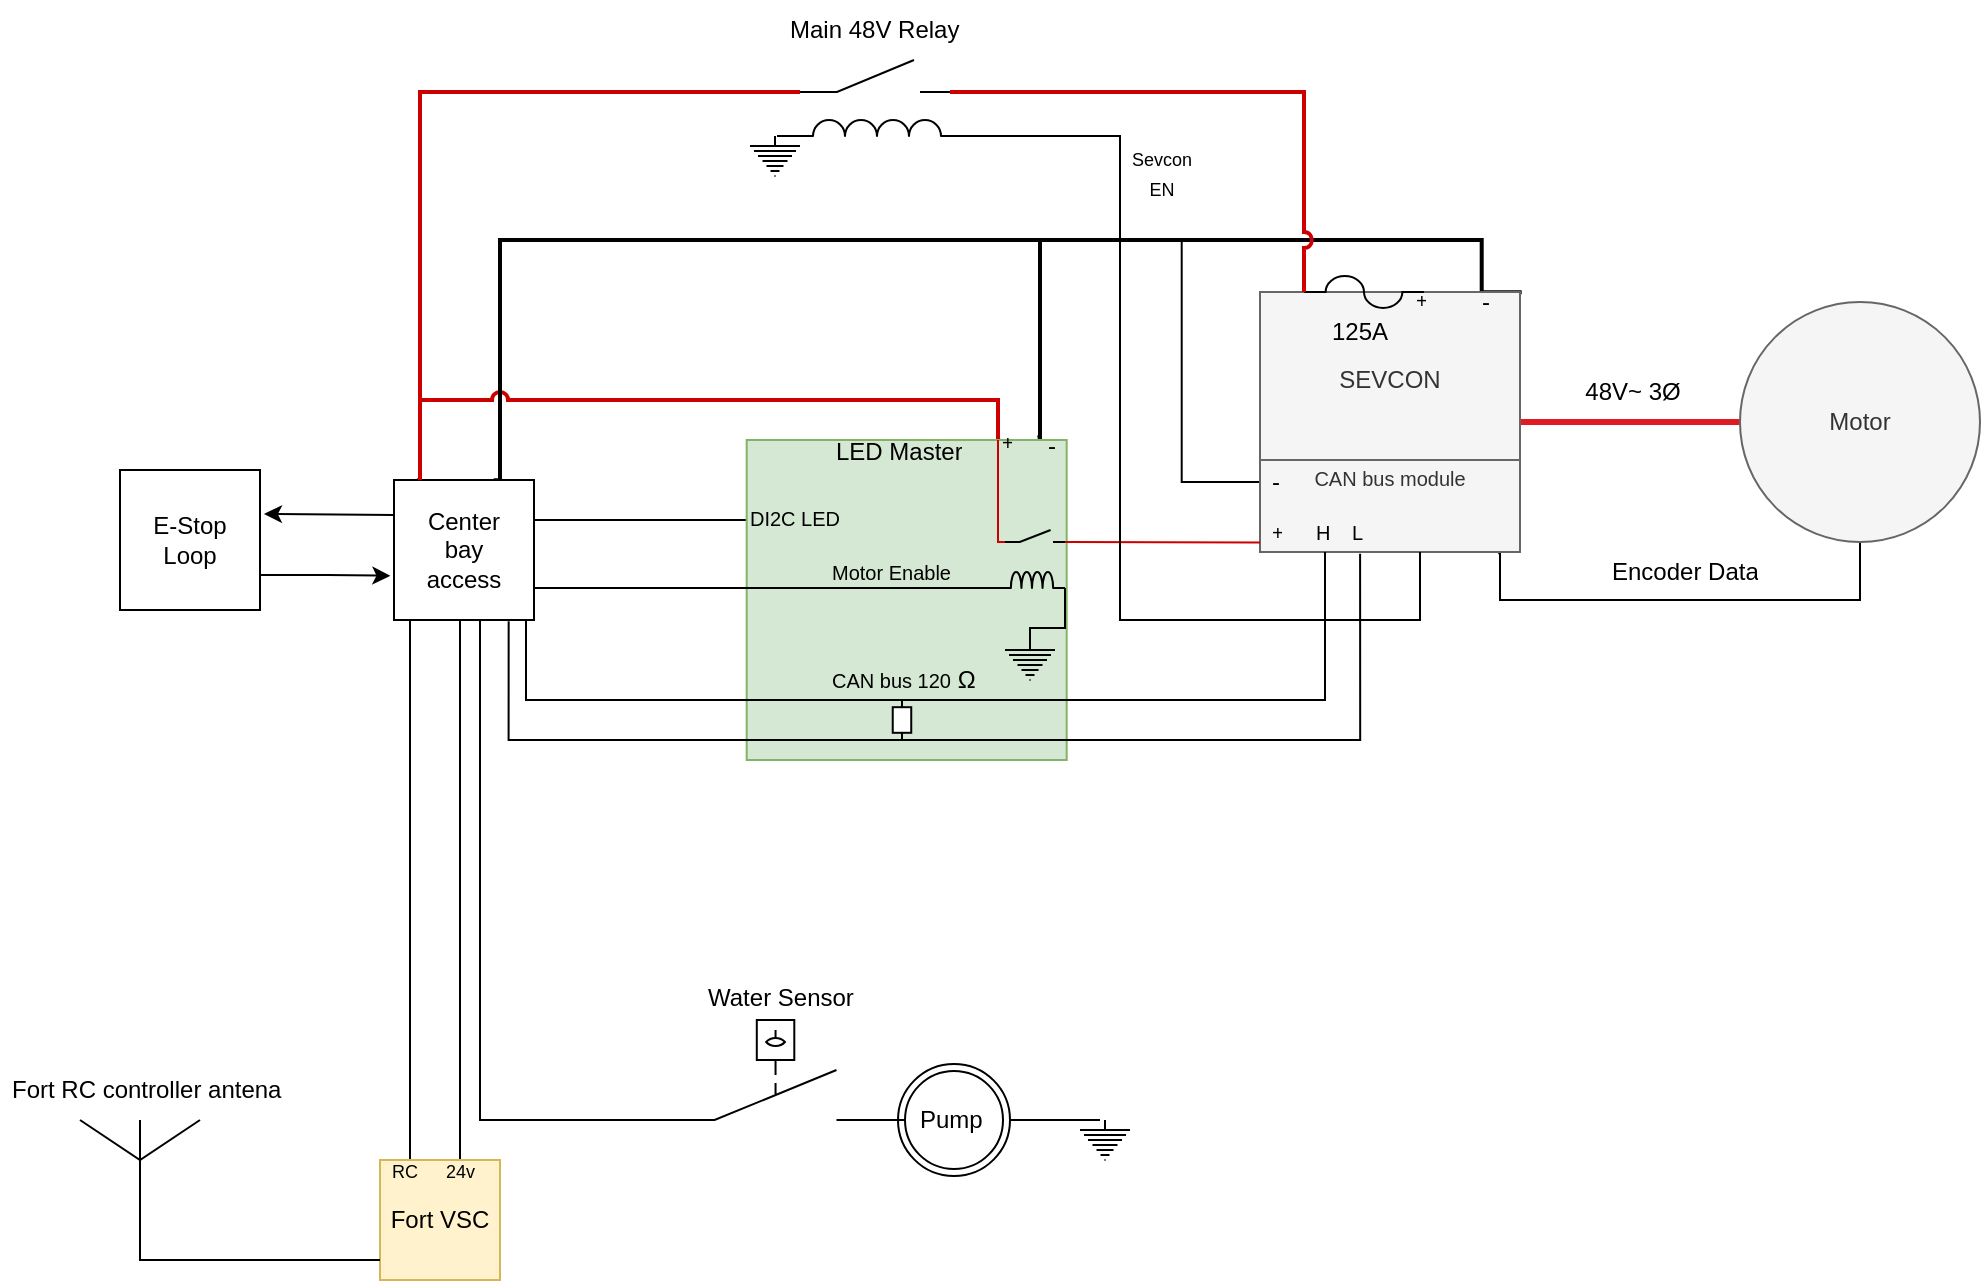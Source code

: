 <mxfile version="28.1.0">
  <diagram id="LeBKHyO7rUtbjxaPR2Ed" name="Page-4">
    <mxGraphModel dx="2262" dy="946" grid="1" gridSize="10" guides="1" tooltips="1" connect="1" arrows="1" fold="1" page="1" pageScale="1" pageWidth="850" pageHeight="1100" math="0" shadow="0">
      <root>
        <mxCell id="0" />
        <mxCell id="1" parent="0" />
        <mxCell id="mqXH41EJy8-WNvLUwuD_-24" style="edgeStyle=orthogonalEdgeStyle;rounded=0;orthogonalLoop=1;jettySize=auto;html=1;entryX=0.868;entryY=0.001;entryDx=0;entryDy=0;endArrow=none;endFill=0;strokeWidth=2;entryPerimeter=0;" parent="1" edge="1">
          <mxGeometry relative="1" as="geometry">
            <Array as="points">
              <mxPoint x="9.84" y="250" />
              <mxPoint x="500.84" y="250" />
              <mxPoint x="500.84" y="276" />
            </Array>
            <mxPoint x="10" y="370.0" as="sourcePoint" />
            <mxPoint x="520.84" y="276.13" as="targetPoint" />
          </mxGeometry>
        </mxCell>
        <mxCell id="mqXH41EJy8-WNvLUwuD_-30" style="edgeStyle=orthogonalEdgeStyle;rounded=0;orthogonalLoop=1;jettySize=auto;html=1;exitX=0.837;exitY=0.999;exitDx=0;exitDy=0;entryX=0.792;entryY=-0.001;entryDx=0;entryDy=0;strokeWidth=2;endArrow=none;endFill=0;strokeColor=light-dark(#CC0000,#CC0000);jumpStyle=arc;entryPerimeter=0;exitPerimeter=0;" parent="1" source="mqXH41EJy8-WNvLUwuD_-3" target="mqXH41EJy8-WNvLUwuD_-7" edge="1">
          <mxGeometry relative="1" as="geometry">
            <Array as="points">
              <mxPoint x="-30" y="370" />
              <mxPoint x="-30" y="330" />
              <mxPoint x="259" y="330" />
            </Array>
          </mxGeometry>
        </mxCell>
        <mxCell id="mqXH41EJy8-WNvLUwuD_-32" style="edgeStyle=orthogonalEdgeStyle;rounded=0;orthogonalLoop=1;jettySize=auto;html=1;exitX=0.288;exitY=0.999;exitDx=0;exitDy=0;entryX=0.914;entryY=-0.015;entryDx=0;entryDy=0;strokeWidth=2;endArrow=none;endFill=0;exitPerimeter=0;entryPerimeter=0;" parent="1" source="mqXH41EJy8-WNvLUwuD_-3" target="mqXH41EJy8-WNvLUwuD_-7" edge="1">
          <mxGeometry relative="1" as="geometry">
            <Array as="points">
              <mxPoint x="10" y="370" />
              <mxPoint x="10" y="250" />
              <mxPoint x="280" y="250" />
              <mxPoint x="280" y="350" />
              <mxPoint x="279" y="350" />
            </Array>
          </mxGeometry>
        </mxCell>
        <mxCell id="mqXH41EJy8-WNvLUwuD_-33" value="" style="edgeStyle=orthogonalEdgeStyle;rounded=0;orthogonalLoop=1;jettySize=auto;html=1;endArrow=none;endFill=0;" parent="1" source="mqXH41EJy8-WNvLUwuD_-3" target="mqXH41EJy8-WNvLUwuD_-7" edge="1">
          <mxGeometry relative="1" as="geometry">
            <Array as="points">
              <mxPoint x="90" y="390" />
              <mxPoint x="90" y="390" />
            </Array>
          </mxGeometry>
        </mxCell>
        <mxCell id="lnx-pCbBLTD2lY4konPg-24" style="edgeStyle=orthogonalEdgeStyle;rounded=0;orthogonalLoop=1;jettySize=auto;html=1;entryX=0.25;entryY=0;entryDx=0;entryDy=0;endArrow=none;endFill=0;" parent="1" source="mqXH41EJy8-WNvLUwuD_-3" target="mqXH41EJy8-WNvLUwuD_-9" edge="1">
          <mxGeometry relative="1" as="geometry">
            <Array as="points">
              <mxPoint x="20" y="440" />
              <mxPoint x="20" y="440" />
            </Array>
          </mxGeometry>
        </mxCell>
        <mxCell id="lnx-pCbBLTD2lY4konPg-33" style="edgeStyle=orthogonalEdgeStyle;rounded=0;orthogonalLoop=1;jettySize=auto;html=1;exitX=0.25;exitY=0;exitDx=0;exitDy=0;entryX=0;entryY=1;entryDx=0;entryDy=0;endArrow=none;endFill=0;" parent="1" source="mqXH41EJy8-WNvLUwuD_-3" target="lnx-pCbBLTD2lY4konPg-32" edge="1">
          <mxGeometry relative="1" as="geometry">
            <Array as="points">
              <mxPoint y="440" />
              <mxPoint y="690" />
              <mxPoint x="91" y="690" />
            </Array>
          </mxGeometry>
        </mxCell>
        <mxCell id="lnx-pCbBLTD2lY4konPg-45" style="edgeStyle=orthogonalEdgeStyle;rounded=0;orthogonalLoop=1;jettySize=auto;html=1;exitX=1;exitY=0.75;exitDx=0;exitDy=0;" parent="1" source="mqXH41EJy8-WNvLUwuD_-3" edge="1">
          <mxGeometry relative="1" as="geometry">
            <mxPoint x="-108" y="387" as="targetPoint" />
          </mxGeometry>
        </mxCell>
        <mxCell id="SZvuEqVyTsBTRvWlSssz-33" style="edgeStyle=orthogonalEdgeStyle;rounded=0;orthogonalLoop=1;jettySize=auto;html=1;exitX=0.25;exitY=1;exitDx=0;exitDy=0;entryX=0;entryY=0.5;entryDx=0;entryDy=0;endArrow=none;endFill=0;" edge="1" parent="1">
          <mxGeometry relative="1" as="geometry">
            <mxPoint x="390.84" y="371" as="targetPoint" />
            <mxPoint x="10.34" y="370" as="sourcePoint" />
            <Array as="points">
              <mxPoint x="10.84" y="250" />
              <mxPoint x="350.84" y="250" />
              <mxPoint x="350.84" y="371" />
            </Array>
          </mxGeometry>
        </mxCell>
        <mxCell id="mqXH41EJy8-WNvLUwuD_-3" value="&lt;div&gt;Center&lt;/div&gt;&lt;div&gt;bay&lt;/div&gt;&lt;div&gt;access&lt;/div&gt;" style="whiteSpace=wrap;html=1;aspect=fixed;direction=west;" parent="1" vertex="1">
          <mxGeometry x="-43" y="370" width="70" height="70" as="geometry" />
        </mxCell>
        <mxCell id="mqXH41EJy8-WNvLUwuD_-16" style="edgeStyle=orthogonalEdgeStyle;rounded=0;orthogonalLoop=1;jettySize=auto;html=1;strokeWidth=3;endArrow=none;endFill=0;strokeColor=light-dark(#e01b24, #ededed);" parent="1" source="mqXH41EJy8-WNvLUwuD_-5" target="mqXH41EJy8-WNvLUwuD_-6" edge="1">
          <mxGeometry relative="1" as="geometry">
            <Array as="points">
              <mxPoint x="510" y="310" />
              <mxPoint x="510" y="310" />
            </Array>
          </mxGeometry>
        </mxCell>
        <mxCell id="mqXH41EJy8-WNvLUwuD_-5" value="&lt;div&gt;&lt;br&gt;&lt;/div&gt;&lt;div&gt;SEVCON&lt;/div&gt;&lt;div&gt;&lt;br&gt;&lt;/div&gt;&lt;div&gt;&lt;br&gt;&lt;/div&gt;&lt;div&gt;&lt;br&gt;&lt;/div&gt;&lt;div&gt;&lt;br&gt;&lt;/div&gt;" style="whiteSpace=wrap;html=1;aspect=fixed;fillColor=#f5f5f5;fontColor=#333333;strokeColor=#666666;" parent="1" vertex="1">
          <mxGeometry x="390" y="276" width="130" height="130" as="geometry" />
        </mxCell>
        <mxCell id="mqXH41EJy8-WNvLUwuD_-19" style="edgeStyle=orthogonalEdgeStyle;rounded=0;orthogonalLoop=1;jettySize=auto;html=1;entryX=0.919;entryY=1.025;entryDx=0;entryDy=0;endArrow=none;endFill=0;entryPerimeter=0;" parent="1" source="mqXH41EJy8-WNvLUwuD_-6" target="SZvuEqVyTsBTRvWlSssz-6" edge="1">
          <mxGeometry relative="1" as="geometry">
            <Array as="points">
              <mxPoint x="690" y="430" />
              <mxPoint x="510" y="430" />
              <mxPoint x="510" y="406" />
            </Array>
          </mxGeometry>
        </mxCell>
        <mxCell id="mqXH41EJy8-WNvLUwuD_-6" value="Motor" style="ellipse;whiteSpace=wrap;html=1;aspect=fixed;fillColor=#f5f5f5;fontColor=#333333;strokeColor=#666666;" parent="1" vertex="1">
          <mxGeometry x="630" y="281" width="120" height="120" as="geometry" />
        </mxCell>
        <mxCell id="mqXH41EJy8-WNvLUwuD_-7" value="" style="whiteSpace=wrap;html=1;aspect=fixed;fillColor=#d5e8d4;strokeColor=#82b366;" parent="1" vertex="1">
          <mxGeometry x="133.34" y="350" width="160" height="160" as="geometry" />
        </mxCell>
        <mxCell id="lnx-pCbBLTD2lY4konPg-16" style="edgeStyle=orthogonalEdgeStyle;rounded=0;orthogonalLoop=1;jettySize=auto;html=1;entryX=0.5;entryY=0;entryDx=0;entryDy=0;endArrow=none;endFill=0;" parent="1" source="mqXH41EJy8-WNvLUwuD_-9" target="mqXH41EJy8-WNvLUwuD_-3" edge="1">
          <mxGeometry relative="1" as="geometry">
            <Array as="points">
              <mxPoint x="-10" y="440" />
            </Array>
          </mxGeometry>
        </mxCell>
        <mxCell id="mqXH41EJy8-WNvLUwuD_-9" value="Fort VSC" style="whiteSpace=wrap;html=1;aspect=fixed;fillColor=#fff2cc;strokeColor=#d6b656;" parent="1" vertex="1">
          <mxGeometry x="-50" y="710" width="60" height="60" as="geometry" />
        </mxCell>
        <mxCell id="mqXH41EJy8-WNvLUwuD_-18" value="&amp;nbsp; 48V~ 3&lt;font style=&quot;font-size: 12px;&quot;&gt;Ø&lt;/font&gt;" style="text;strokeColor=none;fillColor=none;align=left;verticalAlign=middle;spacingLeft=4;spacingRight=4;overflow=hidden;points=[[0,0.5],[1,0.5]];portConstraint=eastwest;rotatable=0;whiteSpace=wrap;html=1;" parent="1" vertex="1">
          <mxGeometry x="540" y="311" width="80" height="30" as="geometry" />
        </mxCell>
        <mxCell id="mqXH41EJy8-WNvLUwuD_-21" value="Encoder Data" style="text;strokeColor=none;fillColor=none;align=left;verticalAlign=middle;spacingLeft=4;spacingRight=4;overflow=hidden;points=[[0,0.5],[1,0.5]];portConstraint=eastwest;rotatable=0;whiteSpace=wrap;html=1;" parent="1" vertex="1">
          <mxGeometry x="560" y="401" width="100" height="30" as="geometry" />
        </mxCell>
        <mxCell id="mqXH41EJy8-WNvLUwuD_-22" style="edgeStyle=orthogonalEdgeStyle;rounded=0;orthogonalLoop=1;jettySize=auto;html=1;strokeColor=light-dark(#CC0000,#CC0000);endArrow=none;endFill=0;strokeWidth=2;entryX=0;entryY=1;entryDx=0;entryDy=0;entryPerimeter=0;" parent="1" source="mqXH41EJy8-WNvLUwuD_-3" target="SZvuEqVyTsBTRvWlSssz-1" edge="1">
          <mxGeometry relative="1" as="geometry">
            <Array as="points">
              <mxPoint x="-30" y="176" />
            </Array>
            <mxPoint x="150" y="205" as="targetPoint" />
          </mxGeometry>
        </mxCell>
        <mxCell id="mqXH41EJy8-WNvLUwuD_-25" value="" style="pointerEvents=1;verticalLabelPosition=bottom;shadow=0;dashed=0;align=center;html=1;verticalAlign=top;shape=mxgraph.electrical.miscellaneous.fuse_4;direction=east;" parent="1" vertex="1">
          <mxGeometry x="412" y="268" width="60" height="16" as="geometry" />
        </mxCell>
        <mxCell id="mqXH41EJy8-WNvLUwuD_-28" value="&lt;div&gt;125A&lt;/div&gt;" style="text;strokeColor=none;fillColor=none;align=left;verticalAlign=middle;spacingLeft=4;spacingRight=4;overflow=hidden;points=[[0,0.5],[1,0.5]];portConstraint=eastwest;rotatable=0;whiteSpace=wrap;html=1;" parent="1" vertex="1">
          <mxGeometry x="420" y="281" width="80" height="30" as="geometry" />
        </mxCell>
        <mxCell id="mqXH41EJy8-WNvLUwuD_-29" style="edgeStyle=orthogonalEdgeStyle;rounded=0;orthogonalLoop=1;jettySize=auto;html=1;entryX=0;entryY=0.5;entryDx=0;entryDy=0;entryPerimeter=0;endArrow=none;endFill=0;strokeWidth=2;strokeColor=light-dark(#CC0000,#CC0000);exitX=1;exitY=1;exitDx=0;exitDy=0;exitPerimeter=0;jumpStyle=arc;" parent="1" source="SZvuEqVyTsBTRvWlSssz-1" target="mqXH41EJy8-WNvLUwuD_-25" edge="1">
          <mxGeometry relative="1" as="geometry">
            <Array as="points">
              <mxPoint x="412" y="176" />
            </Array>
            <mxPoint x="240" y="205" as="sourcePoint" />
          </mxGeometry>
        </mxCell>
        <mxCell id="lnx-pCbBLTD2lY4konPg-2" value="LED Master" style="text;strokeColor=none;fillColor=none;align=left;verticalAlign=middle;spacingLeft=4;spacingRight=4;overflow=hidden;points=[[0,0.5],[1,0.5]];portConstraint=eastwest;rotatable=0;whiteSpace=wrap;html=1;" parent="1" vertex="1">
          <mxGeometry x="172" y="341" width="78" height="30" as="geometry" />
        </mxCell>
        <mxCell id="lnx-pCbBLTD2lY4konPg-3" value="&lt;font style=&quot;font-size: 10px;&quot;&gt;CAN bus 120&lt;/font&gt;&amp;nbsp;&lt;span class=&quot;_97w2Z3njlMm7Og_zyqu4&quot;&gt;Ω&lt;/span&gt;" style="text;strokeColor=none;fillColor=none;align=left;verticalAlign=middle;spacingLeft=4;spacingRight=4;overflow=hidden;points=[[0,0.5],[1,0.5]];portConstraint=eastwest;rotatable=0;whiteSpace=wrap;html=1;" parent="1" vertex="1">
          <mxGeometry x="170" y="455" width="91" height="30" as="geometry" />
        </mxCell>
        <mxCell id="lnx-pCbBLTD2lY4konPg-4" value="&lt;font style=&quot;font-size: 10px;&quot;&gt;Motor Enable&lt;/font&gt;" style="text;strokeColor=none;fillColor=none;align=left;verticalAlign=middle;spacingLeft=4;spacingRight=4;overflow=hidden;points=[[0,0.5],[1,0.5]];portConstraint=eastwest;rotatable=0;whiteSpace=wrap;html=1;" parent="1" vertex="1">
          <mxGeometry x="170" y="401" width="71" height="30" as="geometry" />
        </mxCell>
        <mxCell id="lnx-pCbBLTD2lY4konPg-23" value="&lt;font style=&quot;font-size: 9px;&quot;&gt;24v&lt;/font&gt;" style="text;strokeColor=none;fillColor=none;align=left;verticalAlign=middle;spacingLeft=4;spacingRight=4;overflow=hidden;points=[[0,0.5],[1,0.5]];portConstraint=eastwest;rotatable=0;whiteSpace=wrap;html=1;" parent="1" vertex="1">
          <mxGeometry x="-23.5" y="700" width="31" height="30" as="geometry" />
        </mxCell>
        <mxCell id="lnx-pCbBLTD2lY4konPg-25" value="&lt;font style=&quot;font-size: 9px;&quot;&gt;RC&lt;/font&gt;" style="text;strokeColor=none;fillColor=none;align=left;verticalAlign=middle;spacingLeft=4;spacingRight=4;overflow=hidden;points=[[0,0.5],[1,0.5]];portConstraint=eastwest;rotatable=0;whiteSpace=wrap;html=1;" parent="1" vertex="1">
          <mxGeometry x="-50" y="700" width="30" height="30" as="geometry" />
        </mxCell>
        <mxCell id="lnx-pCbBLTD2lY4konPg-27" value="" style="verticalLabelPosition=bottom;shadow=0;dashed=0;align=center;html=1;verticalAlign=top;shape=mxgraph.electrical.radio.aerial_-_antenna_1;" parent="1" vertex="1">
          <mxGeometry x="-200" y="690" width="60" height="50" as="geometry" />
        </mxCell>
        <mxCell id="lnx-pCbBLTD2lY4konPg-28" value="Fort RC controller antena" style="text;strokeColor=none;fillColor=none;align=left;verticalAlign=middle;spacingLeft=4;spacingRight=4;overflow=hidden;points=[[0,0.5],[1,0.5]];portConstraint=eastwest;rotatable=0;whiteSpace=wrap;html=1;" parent="1" vertex="1">
          <mxGeometry x="-240" y="660" width="165" height="30" as="geometry" />
        </mxCell>
        <mxCell id="lnx-pCbBLTD2lY4konPg-29" value="" style="edgeStyle=orthogonalEdgeStyle;rounded=0;orthogonalLoop=1;jettySize=auto;html=1;endArrow=none;endFill=0;entryX=0;entryY=1;entryDx=0;entryDy=0;entryPerimeter=0;" parent="1" edge="1" target="SZvuEqVyTsBTRvWlSssz-16" source="mqXH41EJy8-WNvLUwuD_-3">
          <mxGeometry relative="1" as="geometry">
            <mxPoint x="70" y="424.25" as="sourcePoint" />
            <mxPoint x="133" y="424" as="targetPoint" />
            <Array as="points">
              <mxPoint x="140" y="424" />
              <mxPoint x="140" y="424" />
            </Array>
          </mxGeometry>
        </mxCell>
        <mxCell id="lnx-pCbBLTD2lY4konPg-30" value="" style="verticalLabelPosition=bottom;shadow=0;dashed=0;align=center;html=1;verticalAlign=top;shape=mxgraph.electrical.rot_mech.synchro;direction=south;" parent="1" vertex="1">
          <mxGeometry x="202" y="662" width="70" height="56" as="geometry" />
        </mxCell>
        <mxCell id="lnx-pCbBLTD2lY4konPg-32" value="" style="html=1;shape=mxgraph.electrical.electro-mechanical.liquidLevelActuatedSwitch2;aspect=fixed;elSwitchState=off;" parent="1" vertex="1">
          <mxGeometry x="89.18" y="640" width="117.19" height="50" as="geometry" />
        </mxCell>
        <mxCell id="lnx-pCbBLTD2lY4konPg-34" value="Water Sensor" style="text;strokeColor=none;fillColor=none;align=left;verticalAlign=middle;spacingLeft=4;spacingRight=4;overflow=hidden;points=[[0,0.5],[1,0.5]];portConstraint=eastwest;rotatable=0;whiteSpace=wrap;html=1;" parent="1" vertex="1">
          <mxGeometry x="108" y="619" width="115" height="20" as="geometry" />
        </mxCell>
        <mxCell id="lnx-pCbBLTD2lY4konPg-35" value="Pump" style="text;strokeColor=none;fillColor=none;align=left;verticalAlign=middle;spacingLeft=4;spacingRight=4;overflow=hidden;points=[[0,0.5],[1,0.5]];portConstraint=eastwest;rotatable=0;whiteSpace=wrap;html=1;" parent="1" vertex="1">
          <mxGeometry x="213.5" y="680" width="47" height="20" as="geometry" />
        </mxCell>
        <mxCell id="lnx-pCbBLTD2lY4konPg-43" value="" style="pointerEvents=1;verticalLabelPosition=bottom;shadow=0;dashed=0;align=center;html=1;verticalAlign=top;shape=mxgraph.electrical.signal_sources.protective_earth;direction=east;" parent="1" vertex="1">
          <mxGeometry x="300" y="690" width="25" height="20" as="geometry" />
        </mxCell>
        <mxCell id="lnx-pCbBLTD2lY4konPg-46" value="&lt;div&gt;E-Stop&lt;/div&gt;&lt;div&gt;Loop&lt;/div&gt;" style="whiteSpace=wrap;html=1;aspect=fixed;direction=west;" parent="1" vertex="1">
          <mxGeometry x="-180" y="365" width="70" height="70" as="geometry" />
        </mxCell>
        <mxCell id="lnx-pCbBLTD2lY4konPg-48" style="edgeStyle=orthogonalEdgeStyle;rounded=0;orthogonalLoop=1;jettySize=auto;html=1;exitX=0;exitY=0.25;exitDx=0;exitDy=0;entryX=1.026;entryY=0.316;entryDx=0;entryDy=0;entryPerimeter=0;" parent="1" source="lnx-pCbBLTD2lY4konPg-46" target="mqXH41EJy8-WNvLUwuD_-3" edge="1">
          <mxGeometry relative="1" as="geometry" />
        </mxCell>
        <mxCell id="SZvuEqVyTsBTRvWlSssz-1" value="" style="pointerEvents=1;verticalLabelPosition=bottom;shadow=0;dashed=0;align=center;html=1;verticalAlign=top;shape=mxgraph.electrical.electro-mechanical.make_contact;" vertex="1" parent="1">
          <mxGeometry x="160" y="160" width="75" height="16" as="geometry" />
        </mxCell>
        <mxCell id="SZvuEqVyTsBTRvWlSssz-2" value="&lt;font style=&quot;font-size: 10px;&quot;&gt;+&lt;/font&gt;" style="text;strokeColor=none;fillColor=none;align=left;verticalAlign=middle;spacingLeft=4;spacingRight=4;overflow=hidden;points=[[0,0.5],[1,0.5]];portConstraint=eastwest;rotatable=0;whiteSpace=wrap;html=1;" vertex="1" parent="1">
          <mxGeometry x="462" y="270" width="15" height="20" as="geometry" />
        </mxCell>
        <mxCell id="SZvuEqVyTsBTRvWlSssz-3" value="-" style="text;strokeColor=none;fillColor=none;align=left;verticalAlign=middle;spacingLeft=4;spacingRight=4;overflow=hidden;points=[[0,0.5],[1,0.5]];portConstraint=eastwest;rotatable=0;whiteSpace=wrap;html=1;" vertex="1" parent="1">
          <mxGeometry x="495" y="271" width="15" height="20" as="geometry" />
        </mxCell>
        <mxCell id="SZvuEqVyTsBTRvWlSssz-4" value="" style="pointerEvents=1;verticalLabelPosition=bottom;shadow=0;dashed=0;align=center;html=1;verticalAlign=top;shape=mxgraph.electrical.inductors.inductor_3;" vertex="1" parent="1">
          <mxGeometry x="148.5" y="190" width="100" height="8" as="geometry" />
        </mxCell>
        <mxCell id="SZvuEqVyTsBTRvWlSssz-5" value="" style="pointerEvents=1;verticalLabelPosition=bottom;shadow=0;dashed=0;align=center;html=1;verticalAlign=top;shape=mxgraph.electrical.signal_sources.protective_earth;" vertex="1" parent="1">
          <mxGeometry x="135" y="198" width="25" height="20" as="geometry" />
        </mxCell>
        <mxCell id="SZvuEqVyTsBTRvWlSssz-6" value="&lt;div&gt;&lt;font style=&quot;font-size: 10px;&quot;&gt;CAN bus module&lt;/font&gt;&lt;/div&gt;&lt;div&gt;&lt;br&gt;&lt;/div&gt;&lt;div&gt;&lt;br&gt;&lt;/div&gt;" style="rounded=0;whiteSpace=wrap;html=1;fillColor=#f5f5f5;fontColor=#333333;strokeColor=#666666;" vertex="1" parent="1">
          <mxGeometry x="390" y="360" width="130" height="46" as="geometry" />
        </mxCell>
        <mxCell id="SZvuEqVyTsBTRvWlSssz-9" value="&lt;font style=&quot;font-size: 10px;&quot;&gt;DI2C LED&lt;/font&gt;" style="text;strokeColor=none;fillColor=none;align=left;verticalAlign=middle;spacingLeft=4;spacingRight=4;overflow=hidden;points=[[0,0.5],[1,0.5]];portConstraint=eastwest;rotatable=0;whiteSpace=wrap;html=1;" vertex="1" parent="1">
          <mxGeometry x="129" y="374" width="61" height="30" as="geometry" />
        </mxCell>
        <mxCell id="SZvuEqVyTsBTRvWlSssz-10" value="Main 48V Relay" style="text;strokeColor=none;fillColor=none;align=left;verticalAlign=middle;spacingLeft=4;spacingRight=4;overflow=hidden;points=[[0,0.5],[1,0.5]];portConstraint=eastwest;rotatable=0;whiteSpace=wrap;html=1;" vertex="1" parent="1">
          <mxGeometry x="148.5" y="130" width="95" height="30" as="geometry" />
        </mxCell>
        <mxCell id="SZvuEqVyTsBTRvWlSssz-13" style="edgeStyle=orthogonalEdgeStyle;rounded=0;orthogonalLoop=1;jettySize=auto;html=1;exitX=0.5;exitY=0;exitDx=0;exitDy=0;exitPerimeter=0;endArrow=none;endFill=0;" edge="1" parent="1" source="lnx-pCbBLTD2lY4konPg-30">
          <mxGeometry relative="1" as="geometry">
            <mxPoint x="310" y="690" as="targetPoint" />
          </mxGeometry>
        </mxCell>
        <mxCell id="SZvuEqVyTsBTRvWlSssz-14" value="&lt;font style=&quot;font-size: 10px;&quot;&gt;+&lt;/font&gt;" style="text;strokeColor=none;fillColor=none;align=left;verticalAlign=middle;spacingLeft=4;spacingRight=4;overflow=hidden;points=[[0,0.5],[1,0.5]];portConstraint=eastwest;rotatable=0;whiteSpace=wrap;html=1;" vertex="1" parent="1">
          <mxGeometry x="255" y="341" width="15" height="20" as="geometry" />
        </mxCell>
        <mxCell id="SZvuEqVyTsBTRvWlSssz-15" value="-" style="text;strokeColor=none;fillColor=none;align=left;verticalAlign=middle;spacingLeft=4;spacingRight=4;overflow=hidden;points=[[0,0.5],[1,0.5]];portConstraint=eastwest;rotatable=0;whiteSpace=wrap;html=1;" vertex="1" parent="1">
          <mxGeometry x="278" y="343" width="15" height="20" as="geometry" />
        </mxCell>
        <mxCell id="SZvuEqVyTsBTRvWlSssz-19" style="edgeStyle=orthogonalEdgeStyle;rounded=0;orthogonalLoop=1;jettySize=auto;html=1;exitX=1;exitY=1;exitDx=0;exitDy=0;exitPerimeter=0;endArrow=none;endFill=0;" edge="1" parent="1" source="SZvuEqVyTsBTRvWlSssz-16" target="SZvuEqVyTsBTRvWlSssz-20">
          <mxGeometry relative="1" as="geometry">
            <mxPoint x="320" y="440" as="targetPoint" />
          </mxGeometry>
        </mxCell>
        <mxCell id="SZvuEqVyTsBTRvWlSssz-16" value="" style="pointerEvents=1;verticalLabelPosition=bottom;shadow=0;dashed=0;align=center;html=1;verticalAlign=top;shape=mxgraph.electrical.inductors.inductor_3;" vertex="1" parent="1">
          <mxGeometry x="259.5" y="416" width="33" height="8" as="geometry" />
        </mxCell>
        <mxCell id="SZvuEqVyTsBTRvWlSssz-21" style="edgeStyle=orthogonalEdgeStyle;rounded=0;orthogonalLoop=1;jettySize=auto;html=1;exitX=1;exitY=1;exitDx=0;exitDy=0;exitPerimeter=0;entryX=0;entryY=0.758;entryDx=0;entryDy=0;endArrow=none;endFill=0;strokeColor=light-dark(#CC0000,#CC0000);entryPerimeter=0;" edge="1" parent="1" source="SZvuEqVyTsBTRvWlSssz-18" target="SZvuEqVyTsBTRvWlSssz-22">
          <mxGeometry relative="1" as="geometry">
            <Array as="points">
              <mxPoint x="390" y="401" />
            </Array>
          </mxGeometry>
        </mxCell>
        <mxCell id="SZvuEqVyTsBTRvWlSssz-18" value="" style="pointerEvents=1;verticalLabelPosition=bottom;shadow=0;dashed=0;align=center;html=1;verticalAlign=top;shape=mxgraph.electrical.electro-mechanical.make_contact;" vertex="1" parent="1">
          <mxGeometry x="262.5" y="395" width="30" height="6" as="geometry" />
        </mxCell>
        <mxCell id="SZvuEqVyTsBTRvWlSssz-20" value="" style="pointerEvents=1;verticalLabelPosition=bottom;shadow=0;dashed=0;align=center;html=1;verticalAlign=top;shape=mxgraph.electrical.signal_sources.protective_earth;" vertex="1" parent="1">
          <mxGeometry x="262.5" y="450" width="25" height="20" as="geometry" />
        </mxCell>
        <mxCell id="SZvuEqVyTsBTRvWlSssz-22" value="&lt;font style=&quot;font-size: 10px;&quot;&gt;+&lt;/font&gt;" style="text;strokeColor=none;fillColor=none;align=left;verticalAlign=middle;spacingLeft=4;spacingRight=4;overflow=hidden;points=[[0,0.5],[1,0.5]];portConstraint=eastwest;rotatable=0;whiteSpace=wrap;html=1;" vertex="1" parent="1">
          <mxGeometry x="390" y="386" width="15" height="20" as="geometry" />
        </mxCell>
        <mxCell id="SZvuEqVyTsBTRvWlSssz-24" value="-" style="text;strokeColor=none;fillColor=none;align=left;verticalAlign=middle;spacingLeft=4;spacingRight=4;overflow=hidden;points=[[0,0.5],[1,0.5]];portConstraint=eastwest;rotatable=0;whiteSpace=wrap;html=1;" vertex="1" parent="1">
          <mxGeometry x="390" y="361" width="15" height="20" as="geometry" />
        </mxCell>
        <mxCell id="SZvuEqVyTsBTRvWlSssz-30" style="edgeStyle=orthogonalEdgeStyle;rounded=0;orthogonalLoop=1;jettySize=auto;html=1;exitX=1;exitY=0;exitDx=0;exitDy=0;exitPerimeter=0;entryX=0.25;entryY=1;entryDx=0;entryDy=0;endArrow=none;endFill=0;" edge="1" parent="1" source="SZvuEqVyTsBTRvWlSssz-26" target="SZvuEqVyTsBTRvWlSssz-6">
          <mxGeometry relative="1" as="geometry">
            <Array as="points">
              <mxPoint x="423" y="480" />
            </Array>
          </mxGeometry>
        </mxCell>
        <mxCell id="SZvuEqVyTsBTRvWlSssz-26" value="" style="verticalLabelPosition=bottom;shadow=0;dashed=0;align=center;html=1;verticalAlign=top;shape=mxgraph.electrical.transmission.2_line_bus;" vertex="1" parent="1">
          <mxGeometry x="148.5" y="480" width="130" height="20" as="geometry" />
        </mxCell>
        <mxCell id="SZvuEqVyTsBTRvWlSssz-27" style="edgeStyle=orthogonalEdgeStyle;rounded=0;orthogonalLoop=1;jettySize=auto;html=1;exitX=0;exitY=0;exitDx=0;exitDy=0;exitPerimeter=0;entryX=0.062;entryY=-0.005;entryDx=0;entryDy=0;entryPerimeter=0;endArrow=none;endFill=0;" edge="1" parent="1" source="SZvuEqVyTsBTRvWlSssz-26" target="mqXH41EJy8-WNvLUwuD_-3">
          <mxGeometry relative="1" as="geometry">
            <Array as="points">
              <mxPoint x="23" y="480" />
              <mxPoint x="23" y="440" />
            </Array>
          </mxGeometry>
        </mxCell>
        <mxCell id="SZvuEqVyTsBTRvWlSssz-28" style="edgeStyle=orthogonalEdgeStyle;rounded=0;orthogonalLoop=1;jettySize=auto;html=1;exitX=0;exitY=1;exitDx=0;exitDy=0;exitPerimeter=0;entryX=0.181;entryY=-0.009;entryDx=0;entryDy=0;entryPerimeter=0;endArrow=none;endFill=0;" edge="1" parent="1" source="SZvuEqVyTsBTRvWlSssz-26" target="mqXH41EJy8-WNvLUwuD_-3">
          <mxGeometry relative="1" as="geometry">
            <Array as="points">
              <mxPoint x="14" y="500" />
            </Array>
          </mxGeometry>
        </mxCell>
        <mxCell id="SZvuEqVyTsBTRvWlSssz-29" value="" style="pointerEvents=1;verticalLabelPosition=bottom;shadow=0;dashed=0;align=center;html=1;verticalAlign=top;shape=mxgraph.electrical.resistors.resistor_1;direction=south;" vertex="1" parent="1">
          <mxGeometry x="206.37" y="480" width="9.25" height="20" as="geometry" />
        </mxCell>
        <mxCell id="SZvuEqVyTsBTRvWlSssz-31" style="edgeStyle=orthogonalEdgeStyle;rounded=0;orthogonalLoop=1;jettySize=auto;html=1;exitX=1;exitY=1;exitDx=0;exitDy=0;exitPerimeter=0;entryX=0.385;entryY=1.02;entryDx=0;entryDy=0;entryPerimeter=0;endArrow=none;endFill=0;" edge="1" parent="1" source="SZvuEqVyTsBTRvWlSssz-26" target="SZvuEqVyTsBTRvWlSssz-6">
          <mxGeometry relative="1" as="geometry">
            <Array as="points">
              <mxPoint x="440" y="500" />
            </Array>
          </mxGeometry>
        </mxCell>
        <mxCell id="SZvuEqVyTsBTRvWlSssz-32" style="edgeStyle=orthogonalEdgeStyle;rounded=0;orthogonalLoop=1;jettySize=auto;html=1;exitX=0;exitY=1;exitDx=0;exitDy=0;exitPerimeter=0;endArrow=none;endFill=0;strokeColor=light-dark(#CC0000,#CC0000);" edge="1" parent="1" source="SZvuEqVyTsBTRvWlSssz-18">
          <mxGeometry relative="1" as="geometry">
            <mxPoint x="262" y="406" as="sourcePoint" />
            <mxPoint x="259" y="350" as="targetPoint" />
            <Array as="points">
              <mxPoint x="259" y="401" />
              <mxPoint x="259" y="350" />
            </Array>
          </mxGeometry>
        </mxCell>
        <mxCell id="SZvuEqVyTsBTRvWlSssz-35" style="edgeStyle=orthogonalEdgeStyle;rounded=0;orthogonalLoop=1;jettySize=auto;html=1;exitX=0.5;exitY=1;exitDx=0;exitDy=0;exitPerimeter=0;entryX=0;entryY=0.833;entryDx=0;entryDy=0;entryPerimeter=0;endArrow=none;endFill=0;" edge="1" parent="1" source="lnx-pCbBLTD2lY4konPg-27" target="mqXH41EJy8-WNvLUwuD_-9">
          <mxGeometry relative="1" as="geometry" />
        </mxCell>
        <mxCell id="SZvuEqVyTsBTRvWlSssz-36" value="&lt;font style=&quot;font-size: 10px;&quot;&gt;H&lt;/font&gt;" style="text;strokeColor=none;fillColor=none;align=left;verticalAlign=middle;spacingLeft=4;spacingRight=4;overflow=hidden;points=[[0,0.5],[1,0.5]];portConstraint=eastwest;rotatable=0;whiteSpace=wrap;html=1;" vertex="1" parent="1">
          <mxGeometry x="412" y="386" width="18" height="20" as="geometry" />
        </mxCell>
        <mxCell id="SZvuEqVyTsBTRvWlSssz-38" value="&lt;font style=&quot;font-size: 10px;&quot;&gt;L&lt;/font&gt;" style="text;strokeColor=none;fillColor=none;align=left;verticalAlign=middle;spacingLeft=4;spacingRight=4;overflow=hidden;points=[[0,0.5],[1,0.5]];portConstraint=eastwest;rotatable=0;whiteSpace=wrap;html=1;" vertex="1" parent="1">
          <mxGeometry x="430" y="386" width="18" height="20" as="geometry" />
        </mxCell>
        <mxCell id="SZvuEqVyTsBTRvWlSssz-39" style="edgeStyle=orthogonalEdgeStyle;rounded=0;orthogonalLoop=1;jettySize=auto;html=1;entryX=1;entryY=1;entryDx=0;entryDy=0;entryPerimeter=0;endArrow=none;endFill=0;" edge="1" parent="1" source="SZvuEqVyTsBTRvWlSssz-6" target="SZvuEqVyTsBTRvWlSssz-4">
          <mxGeometry relative="1" as="geometry">
            <Array as="points">
              <mxPoint x="470" y="440" />
              <mxPoint x="320" y="440" />
              <mxPoint x="320" y="198" />
            </Array>
          </mxGeometry>
        </mxCell>
        <mxCell id="SZvuEqVyTsBTRvWlSssz-40" value="&lt;div&gt;&lt;font style=&quot;font-size: 9px;&quot;&gt;Sevcon&lt;/font&gt;&lt;/div&gt;&lt;div align=&quot;center&quot;&gt;&lt;font style=&quot;font-size: 9px;&quot;&gt;EN&lt;/font&gt;&lt;/div&gt;" style="text;strokeColor=none;fillColor=none;align=left;verticalAlign=middle;spacingLeft=4;spacingRight=4;overflow=hidden;points=[[0,0.5],[1,0.5]];portConstraint=eastwest;rotatable=0;whiteSpace=wrap;html=1;" vertex="1" parent="1">
          <mxGeometry x="320" y="198" width="51" height="35" as="geometry" />
        </mxCell>
      </root>
    </mxGraphModel>
  </diagram>
</mxfile>
